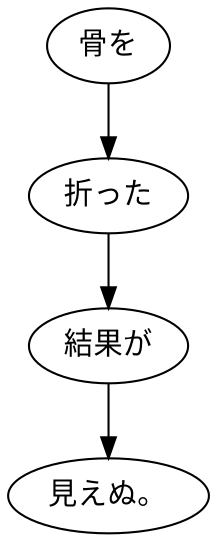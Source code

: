 digraph graph4310 {
	node0 [label="骨を"];
	node1 [label="折った"];
	node2 [label="結果が"];
	node3 [label="見えぬ。"];
	node0 -> node1;
	node1 -> node2;
	node2 -> node3;
}
